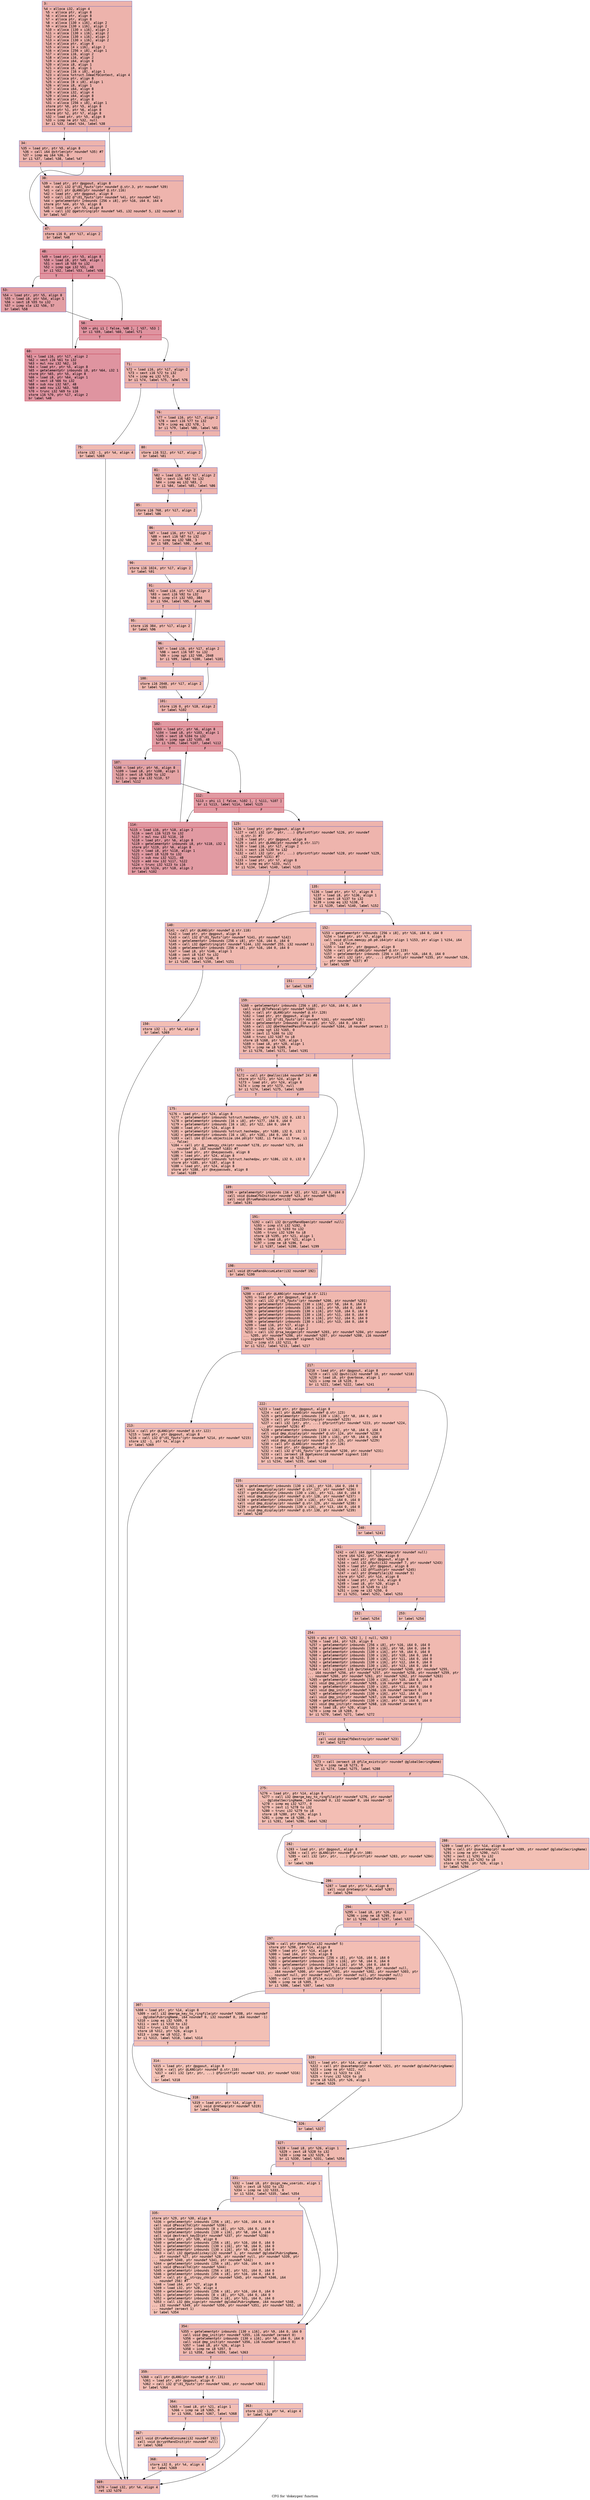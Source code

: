 digraph "CFG for 'dokeygen' function" {
	label="CFG for 'dokeygen' function";

	Node0x6000011e32a0 [shape=record,color="#3d50c3ff", style=filled, fillcolor="#d6524470" fontname="Courier",label="{3:\l|  %4 = alloca i32, align 4\l  %5 = alloca ptr, align 8\l  %6 = alloca ptr, align 8\l  %7 = alloca ptr, align 8\l  %8 = alloca [130 x i16], align 2\l  %9 = alloca [130 x i16], align 2\l  %10 = alloca [130 x i16], align 2\l  %11 = alloca [130 x i16], align 2\l  %12 = alloca [130 x i16], align 2\l  %13 = alloca [130 x i16], align 2\l  %14 = alloca ptr, align 8\l  %15 = alloca [4 x i16], align 2\l  %16 = alloca [256 x i8], align 1\l  %17 = alloca i16, align 2\l  %18 = alloca i16, align 2\l  %19 = alloca i64, align 8\l  %20 = alloca i8, align 1\l  %21 = alloca i8, align 1\l  %22 = alloca [16 x i8], align 1\l  %23 = alloca %struct.IdeaCfbContext, align 4\l  %24 = alloca ptr, align 8\l  %25 = alloca [8 x i8], align 1\l  %26 = alloca i8, align 1\l  %27 = alloca i64, align 8\l  %28 = alloca i32, align 4\l  %29 = alloca i64, align 8\l  %30 = alloca ptr, align 8\l  %31 = alloca [256 x i8], align 1\l  store ptr %0, ptr %5, align 8\l  store ptr %1, ptr %6, align 8\l  store ptr %2, ptr %7, align 8\l  %32 = load ptr, ptr %5, align 8\l  %33 = icmp ne ptr %32, null\l  br i1 %33, label %34, label %38\l|{<s0>T|<s1>F}}"];
	Node0x6000011e32a0:s0 -> Node0x6000011e32f0[tooltip="3 -> 34\nProbability 62.50%" ];
	Node0x6000011e32a0:s1 -> Node0x6000011e3340[tooltip="3 -> 38\nProbability 37.50%" ];
	Node0x6000011e32f0 [shape=record,color="#3d50c3ff", style=filled, fillcolor="#d8564670" fontname="Courier",label="{34:\l|  %35 = load ptr, ptr %5, align 8\l  %36 = call i64 @strlen(ptr noundef %35) #7\l  %37 = icmp eq i64 %36, 0\l  br i1 %37, label %38, label %47\l|{<s0>T|<s1>F}}"];
	Node0x6000011e32f0:s0 -> Node0x6000011e3340[tooltip="34 -> 38\nProbability 37.50%" ];
	Node0x6000011e32f0:s1 -> Node0x6000011e3390[tooltip="34 -> 47\nProbability 62.50%" ];
	Node0x6000011e3340 [shape=record,color="#3d50c3ff", style=filled, fillcolor="#d8564670" fontname="Courier",label="{38:\l|  %39 = load ptr, ptr @pgpout, align 8\l  %40 = call i32 @\"\\01_fputs\"(ptr noundef @.str.3, ptr noundef %39)\l  %41 = call ptr @LANG(ptr noundef @.str.116)\l  %42 = load ptr, ptr @pgpout, align 8\l  %43 = call i32 @\"\\01_fputs\"(ptr noundef %41, ptr noundef %42)\l  %44 = getelementptr inbounds [256 x i8], ptr %16, i64 0, i64 0\l  store ptr %44, ptr %5, align 8\l  %45 = load ptr, ptr %5, align 8\l  %46 = call i32 @getstring(ptr noundef %45, i32 noundef 5, i32 noundef 1)\l  br label %47\l}"];
	Node0x6000011e3340 -> Node0x6000011e3390[tooltip="38 -> 47\nProbability 100.00%" ];
	Node0x6000011e3390 [shape=record,color="#3d50c3ff", style=filled, fillcolor="#d6524470" fontname="Courier",label="{47:\l|  store i16 0, ptr %17, align 2\l  br label %48\l}"];
	Node0x6000011e3390 -> Node0x6000011e33e0[tooltip="47 -> 48\nProbability 100.00%" ];
	Node0x6000011e33e0 [shape=record,color="#b70d28ff", style=filled, fillcolor="#b70d2870" fontname="Courier",label="{48:\l|  %49 = load ptr, ptr %5, align 8\l  %50 = load i8, ptr %49, align 1\l  %51 = sext i8 %50 to i32\l  %52 = icmp sge i32 %51, 48\l  br i1 %52, label %53, label %58\l|{<s0>T|<s1>F}}"];
	Node0x6000011e33e0:s0 -> Node0x6000011e3430[tooltip="48 -> 53\nProbability 50.00%" ];
	Node0x6000011e33e0:s1 -> Node0x6000011e3480[tooltip="48 -> 58\nProbability 50.00%" ];
	Node0x6000011e3430 [shape=record,color="#3d50c3ff", style=filled, fillcolor="#be242e70" fontname="Courier",label="{53:\l|  %54 = load ptr, ptr %5, align 8\l  %55 = load i8, ptr %54, align 1\l  %56 = sext i8 %55 to i32\l  %57 = icmp sle i32 %56, 57\l  br label %58\l}"];
	Node0x6000011e3430 -> Node0x6000011e3480[tooltip="53 -> 58\nProbability 100.00%" ];
	Node0x6000011e3480 [shape=record,color="#b70d28ff", style=filled, fillcolor="#b70d2870" fontname="Courier",label="{58:\l|  %59 = phi i1 [ false, %48 ], [ %57, %53 ]\l  br i1 %59, label %60, label %71\l|{<s0>T|<s1>F}}"];
	Node0x6000011e3480:s0 -> Node0x6000011e34d0[tooltip="58 -> 60\nProbability 96.88%" ];
	Node0x6000011e3480:s1 -> Node0x6000011e3520[tooltip="58 -> 71\nProbability 3.12%" ];
	Node0x6000011e34d0 [shape=record,color="#b70d28ff", style=filled, fillcolor="#b70d2870" fontname="Courier",label="{60:\l|  %61 = load i16, ptr %17, align 2\l  %62 = sext i16 %61 to i32\l  %63 = mul nsw i32 %62, 10\l  %64 = load ptr, ptr %5, align 8\l  %65 = getelementptr inbounds i8, ptr %64, i32 1\l  store ptr %65, ptr %5, align 8\l  %66 = load i8, ptr %64, align 1\l  %67 = sext i8 %66 to i32\l  %68 = sub nsw i32 %67, 48\l  %69 = add nsw i32 %63, %68\l  %70 = trunc i32 %69 to i16\l  store i16 %70, ptr %17, align 2\l  br label %48\l}"];
	Node0x6000011e34d0 -> Node0x6000011e33e0[tooltip="60 -> 48\nProbability 100.00%" ];
	Node0x6000011e3520 [shape=record,color="#3d50c3ff", style=filled, fillcolor="#d6524470" fontname="Courier",label="{71:\l|  %72 = load i16, ptr %17, align 2\l  %73 = sext i16 %72 to i32\l  %74 = icmp eq i32 %73, 0\l  br i1 %74, label %75, label %76\l|{<s0>T|<s1>F}}"];
	Node0x6000011e3520:s0 -> Node0x6000011e3570[tooltip="71 -> 75\nProbability 37.50%" ];
	Node0x6000011e3520:s1 -> Node0x6000011e35c0[tooltip="71 -> 76\nProbability 62.50%" ];
	Node0x6000011e3570 [shape=record,color="#3d50c3ff", style=filled, fillcolor="#de614d70" fontname="Courier",label="{75:\l|  store i32 -1, ptr %4, align 4\l  br label %369\l}"];
	Node0x6000011e3570 -> Node0x6000011dc870[tooltip="75 -> 369\nProbability 100.00%" ];
	Node0x6000011e35c0 [shape=record,color="#3d50c3ff", style=filled, fillcolor="#d8564670" fontname="Courier",label="{76:\l|  %77 = load i16, ptr %17, align 2\l  %78 = sext i16 %77 to i32\l  %79 = icmp eq i32 %78, 1\l  br i1 %79, label %80, label %81\l|{<s0>T|<s1>F}}"];
	Node0x6000011e35c0:s0 -> Node0x6000011e3610[tooltip="76 -> 80\nProbability 50.00%" ];
	Node0x6000011e35c0:s1 -> Node0x6000011e3660[tooltip="76 -> 81\nProbability 50.00%" ];
	Node0x6000011e3610 [shape=record,color="#3d50c3ff", style=filled, fillcolor="#de614d70" fontname="Courier",label="{80:\l|  store i16 512, ptr %17, align 2\l  br label %81\l}"];
	Node0x6000011e3610 -> Node0x6000011e3660[tooltip="80 -> 81\nProbability 100.00%" ];
	Node0x6000011e3660 [shape=record,color="#3d50c3ff", style=filled, fillcolor="#d8564670" fontname="Courier",label="{81:\l|  %82 = load i16, ptr %17, align 2\l  %83 = sext i16 %82 to i32\l  %84 = icmp eq i32 %83, 2\l  br i1 %84, label %85, label %86\l|{<s0>T|<s1>F}}"];
	Node0x6000011e3660:s0 -> Node0x6000011e36b0[tooltip="81 -> 85\nProbability 50.00%" ];
	Node0x6000011e3660:s1 -> Node0x6000011e3700[tooltip="81 -> 86\nProbability 50.00%" ];
	Node0x6000011e36b0 [shape=record,color="#3d50c3ff", style=filled, fillcolor="#de614d70" fontname="Courier",label="{85:\l|  store i16 768, ptr %17, align 2\l  br label %86\l}"];
	Node0x6000011e36b0 -> Node0x6000011e3700[tooltip="85 -> 86\nProbability 100.00%" ];
	Node0x6000011e3700 [shape=record,color="#3d50c3ff", style=filled, fillcolor="#d8564670" fontname="Courier",label="{86:\l|  %87 = load i16, ptr %17, align 2\l  %88 = sext i16 %87 to i32\l  %89 = icmp eq i32 %88, 3\l  br i1 %89, label %90, label %91\l|{<s0>T|<s1>F}}"];
	Node0x6000011e3700:s0 -> Node0x6000011e3750[tooltip="86 -> 90\nProbability 50.00%" ];
	Node0x6000011e3700:s1 -> Node0x6000011e37a0[tooltip="86 -> 91\nProbability 50.00%" ];
	Node0x6000011e3750 [shape=record,color="#3d50c3ff", style=filled, fillcolor="#de614d70" fontname="Courier",label="{90:\l|  store i16 1024, ptr %17, align 2\l  br label %91\l}"];
	Node0x6000011e3750 -> Node0x6000011e37a0[tooltip="90 -> 91\nProbability 100.00%" ];
	Node0x6000011e37a0 [shape=record,color="#3d50c3ff", style=filled, fillcolor="#d8564670" fontname="Courier",label="{91:\l|  %92 = load i16, ptr %17, align 2\l  %93 = sext i16 %92 to i32\l  %94 = icmp slt i32 %93, 384\l  br i1 %94, label %95, label %96\l|{<s0>T|<s1>F}}"];
	Node0x6000011e37a0:s0 -> Node0x6000011e37f0[tooltip="91 -> 95\nProbability 50.00%" ];
	Node0x6000011e37a0:s1 -> Node0x6000011e3840[tooltip="91 -> 96\nProbability 50.00%" ];
	Node0x6000011e37f0 [shape=record,color="#3d50c3ff", style=filled, fillcolor="#de614d70" fontname="Courier",label="{95:\l|  store i16 384, ptr %17, align 2\l  br label %96\l}"];
	Node0x6000011e37f0 -> Node0x6000011e3840[tooltip="95 -> 96\nProbability 100.00%" ];
	Node0x6000011e3840 [shape=record,color="#3d50c3ff", style=filled, fillcolor="#d8564670" fontname="Courier",label="{96:\l|  %97 = load i16, ptr %17, align 2\l  %98 = sext i16 %97 to i32\l  %99 = icmp sgt i32 %98, 2048\l  br i1 %99, label %100, label %101\l|{<s0>T|<s1>F}}"];
	Node0x6000011e3840:s0 -> Node0x6000011e3890[tooltip="96 -> 100\nProbability 50.00%" ];
	Node0x6000011e3840:s1 -> Node0x6000011e38e0[tooltip="96 -> 101\nProbability 50.00%" ];
	Node0x6000011e3890 [shape=record,color="#3d50c3ff", style=filled, fillcolor="#de614d70" fontname="Courier",label="{100:\l|  store i16 2048, ptr %17, align 2\l  br label %101\l}"];
	Node0x6000011e3890 -> Node0x6000011e38e0[tooltip="100 -> 101\nProbability 100.00%" ];
	Node0x6000011e38e0 [shape=record,color="#3d50c3ff", style=filled, fillcolor="#d8564670" fontname="Courier",label="{101:\l|  store i16 0, ptr %18, align 2\l  br label %102\l}"];
	Node0x6000011e38e0 -> Node0x6000011e3930[tooltip="101 -> 102\nProbability 100.00%" ];
	Node0x6000011e3930 [shape=record,color="#b70d28ff", style=filled, fillcolor="#bb1b2c70" fontname="Courier",label="{102:\l|  %103 = load ptr, ptr %6, align 8\l  %104 = load i8, ptr %103, align 1\l  %105 = sext i8 %104 to i32\l  %106 = icmp sge i32 %105, 48\l  br i1 %106, label %107, label %112\l|{<s0>T|<s1>F}}"];
	Node0x6000011e3930:s0 -> Node0x6000011e3980[tooltip="102 -> 107\nProbability 50.00%" ];
	Node0x6000011e3930:s1 -> Node0x6000011e39d0[tooltip="102 -> 112\nProbability 50.00%" ];
	Node0x6000011e3980 [shape=record,color="#3d50c3ff", style=filled, fillcolor="#c32e3170" fontname="Courier",label="{107:\l|  %108 = load ptr, ptr %6, align 8\l  %109 = load i8, ptr %108, align 1\l  %110 = sext i8 %109 to i32\l  %111 = icmp sle i32 %110, 57\l  br label %112\l}"];
	Node0x6000011e3980 -> Node0x6000011e39d0[tooltip="107 -> 112\nProbability 100.00%" ];
	Node0x6000011e39d0 [shape=record,color="#b70d28ff", style=filled, fillcolor="#bb1b2c70" fontname="Courier",label="{112:\l|  %113 = phi i1 [ false, %102 ], [ %111, %107 ]\l  br i1 %113, label %114, label %125\l|{<s0>T|<s1>F}}"];
	Node0x6000011e39d0:s0 -> Node0x6000011e3a20[tooltip="112 -> 114\nProbability 96.88%" ];
	Node0x6000011e39d0:s1 -> Node0x6000011e3a70[tooltip="112 -> 125\nProbability 3.12%" ];
	Node0x6000011e3a20 [shape=record,color="#b70d28ff", style=filled, fillcolor="#bb1b2c70" fontname="Courier",label="{114:\l|  %115 = load i16, ptr %18, align 2\l  %116 = sext i16 %115 to i32\l  %117 = mul nsw i32 %116, 10\l  %118 = load ptr, ptr %6, align 8\l  %119 = getelementptr inbounds i8, ptr %118, i32 1\l  store ptr %119, ptr %6, align 8\l  %120 = load i8, ptr %118, align 1\l  %121 = sext i8 %120 to i32\l  %122 = sub nsw i32 %121, 48\l  %123 = add nsw i32 %117, %122\l  %124 = trunc i32 %123 to i16\l  store i16 %124, ptr %18, align 2\l  br label %102\l}"];
	Node0x6000011e3a20 -> Node0x6000011e3930[tooltip="114 -> 102\nProbability 100.00%" ];
	Node0x6000011e3a70 [shape=record,color="#3d50c3ff", style=filled, fillcolor="#d8564670" fontname="Courier",label="{125:\l|  %126 = load ptr, ptr @pgpout, align 8\l  %127 = call i32 (ptr, ptr, ...) @fprintf(ptr noundef %126, ptr noundef\l... @.str.3) #7\l  %128 = load ptr, ptr @pgpout, align 8\l  %129 = call ptr @LANG(ptr noundef @.str.117)\l  %130 = load i16, ptr %17, align 2\l  %131 = sext i16 %130 to i32\l  %132 = call i32 (ptr, ptr, ...) @fprintf(ptr noundef %128, ptr noundef %129,\l... i32 noundef %131) #7\l  %133 = load ptr, ptr %7, align 8\l  %134 = icmp eq ptr %133, null\l  br i1 %134, label %140, label %135\l|{<s0>T|<s1>F}}"];
	Node0x6000011e3a70:s0 -> Node0x6000011e3b10[tooltip="125 -> 140\nProbability 37.50%" ];
	Node0x6000011e3a70:s1 -> Node0x6000011e3ac0[tooltip="125 -> 135\nProbability 62.50%" ];
	Node0x6000011e3ac0 [shape=record,color="#3d50c3ff", style=filled, fillcolor="#de614d70" fontname="Courier",label="{135:\l|  %136 = load ptr, ptr %7, align 8\l  %137 = load i8, ptr %136, align 1\l  %138 = sext i8 %137 to i32\l  %139 = icmp eq i32 %138, 0\l  br i1 %139, label %140, label %152\l|{<s0>T|<s1>F}}"];
	Node0x6000011e3ac0:s0 -> Node0x6000011e3b10[tooltip="135 -> 140\nProbability 37.50%" ];
	Node0x6000011e3ac0:s1 -> Node0x6000011e3c00[tooltip="135 -> 152\nProbability 62.50%" ];
	Node0x6000011e3b10 [shape=record,color="#3d50c3ff", style=filled, fillcolor="#de614d70" fontname="Courier",label="{140:\l|  %141 = call ptr @LANG(ptr noundef @.str.118)\l  %142 = load ptr, ptr @pgpout, align 8\l  %143 = call i32 @\"\\01_fputs\"(ptr noundef %141, ptr noundef %142)\l  %144 = getelementptr inbounds [256 x i8], ptr %16, i64 0, i64 0\l  %145 = call i32 @getstring(ptr noundef %144, i32 noundef 255, i32 noundef 1)\l  %146 = getelementptr inbounds [256 x i8], ptr %16, i64 0, i64 0\l  %147 = load i8, ptr %146, align 1\l  %148 = zext i8 %147 to i32\l  %149 = icmp eq i32 %148, 0\l  br i1 %149, label %150, label %151\l|{<s0>T|<s1>F}}"];
	Node0x6000011e3b10:s0 -> Node0x6000011e3b60[tooltip="140 -> 150\nProbability 37.50%" ];
	Node0x6000011e3b10:s1 -> Node0x6000011e3bb0[tooltip="140 -> 151\nProbability 62.50%" ];
	Node0x6000011e3b60 [shape=record,color="#3d50c3ff", style=filled, fillcolor="#e36c5570" fontname="Courier",label="{150:\l|  store i32 -1, ptr %4, align 4\l  br label %369\l}"];
	Node0x6000011e3b60 -> Node0x6000011dc870[tooltip="150 -> 369\nProbability 100.00%" ];
	Node0x6000011e3bb0 [shape=record,color="#3d50c3ff", style=filled, fillcolor="#e1675170" fontname="Courier",label="{151:\l|  br label %159\l}"];
	Node0x6000011e3bb0 -> Node0x6000011e3c50[tooltip="151 -> 159\nProbability 100.00%" ];
	Node0x6000011e3c00 [shape=record,color="#3d50c3ff", style=filled, fillcolor="#e1675170" fontname="Courier",label="{152:\l|  %153 = getelementptr inbounds [256 x i8], ptr %16, i64 0, i64 0\l  %154 = load ptr, ptr %7, align 8\l  call void @llvm.memcpy.p0.p0.i64(ptr align 1 %153, ptr align 1 %154, i64\l... 255, i1 false)\l  %155 = load ptr, ptr @pgpout, align 8\l  %156 = call ptr @LANG(ptr noundef @.str.119)\l  %157 = getelementptr inbounds [256 x i8], ptr %16, i64 0, i64 0\l  %158 = call i32 (ptr, ptr, ...) @fprintf(ptr noundef %155, ptr noundef %156,\l... ptr noundef %157) #7\l  br label %159\l}"];
	Node0x6000011e3c00 -> Node0x6000011e3c50[tooltip="152 -> 159\nProbability 100.00%" ];
	Node0x6000011e3c50 [shape=record,color="#3d50c3ff", style=filled, fillcolor="#dc5d4a70" fontname="Courier",label="{159:\l|  %160 = getelementptr inbounds [256 x i8], ptr %16, i64 0, i64 0\l  call void @CToPascal(ptr noundef %160)\l  %161 = call ptr @LANG(ptr noundef @.str.120)\l  %162 = load ptr, ptr @pgpout, align 8\l  %163 = call i32 @\"\\01_fputs\"(ptr noundef %161, ptr noundef %162)\l  %164 = getelementptr inbounds [16 x i8], ptr %22, i64 0, i64 0\l  %165 = call i32 @GetHashedPassPhrase(ptr noundef %164, i8 noundef zeroext 2)\l  %166 = icmp sgt i32 %165, 0\l  %167 = zext i1 %166 to i32\l  %168 = trunc i32 %167 to i8\l  store i8 %168, ptr %20, align 1\l  %169 = load i8, ptr %20, align 1\l  %170 = icmp ne i8 %169, 0\l  br i1 %170, label %171, label %191\l|{<s0>T|<s1>F}}"];
	Node0x6000011e3c50:s0 -> Node0x6000011e3ca0[tooltip="159 -> 171\nProbability 62.50%" ];
	Node0x6000011e3c50:s1 -> Node0x6000011e3d90[tooltip="159 -> 191\nProbability 37.50%" ];
	Node0x6000011e3ca0 [shape=record,color="#3d50c3ff", style=filled, fillcolor="#de614d70" fontname="Courier",label="{171:\l|  %172 = call ptr @malloc(i64 noundef 24) #8\l  store ptr %172, ptr %24, align 8\l  %173 = load ptr, ptr %24, align 8\l  %174 = icmp ne ptr %173, null\l  br i1 %174, label %175, label %189\l|{<s0>T|<s1>F}}"];
	Node0x6000011e3ca0:s0 -> Node0x6000011e3cf0[tooltip="171 -> 175\nProbability 62.50%" ];
	Node0x6000011e3ca0:s1 -> Node0x6000011e3d40[tooltip="171 -> 189\nProbability 37.50%" ];
	Node0x6000011e3cf0 [shape=record,color="#3d50c3ff", style=filled, fillcolor="#e36c5570" fontname="Courier",label="{175:\l|  %176 = load ptr, ptr %24, align 8\l  %177 = getelementptr inbounds %struct.hashedpw, ptr %176, i32 0, i32 1\l  %178 = getelementptr inbounds [16 x i8], ptr %177, i64 0, i64 0\l  %179 = getelementptr inbounds [16 x i8], ptr %22, i64 0, i64 0\l  %180 = load ptr, ptr %24, align 8\l  %181 = getelementptr inbounds %struct.hashedpw, ptr %180, i32 0, i32 1\l  %182 = getelementptr inbounds [16 x i8], ptr %181, i64 0, i64 0\l  %183 = call i64 @llvm.objectsize.i64.p0(ptr %182, i1 false, i1 true, i1\l... false)\l  %184 = call ptr @__memcpy_chk(ptr noundef %178, ptr noundef %179, i64\l... noundef 16, i64 noundef %183) #7\l  %185 = load ptr, ptr @keypasswds, align 8\l  %186 = load ptr, ptr %24, align 8\l  %187 = getelementptr inbounds %struct.hashedpw, ptr %186, i32 0, i32 0\l  store ptr %185, ptr %187, align 8\l  %188 = load ptr, ptr %24, align 8\l  store ptr %188, ptr @keypasswds, align 8\l  br label %189\l}"];
	Node0x6000011e3cf0 -> Node0x6000011e3d40[tooltip="175 -> 189\nProbability 100.00%" ];
	Node0x6000011e3d40 [shape=record,color="#3d50c3ff", style=filled, fillcolor="#de614d70" fontname="Courier",label="{189:\l|  %190 = getelementptr inbounds [16 x i8], ptr %22, i64 0, i64 0\l  call void @ideaCfbInit(ptr noundef %23, ptr noundef %190)\l  call void @trueRandAccumLater(i32 noundef 64)\l  br label %191\l}"];
	Node0x6000011e3d40 -> Node0x6000011e3d90[tooltip="189 -> 191\nProbability 100.00%" ];
	Node0x6000011e3d90 [shape=record,color="#3d50c3ff", style=filled, fillcolor="#dc5d4a70" fontname="Courier",label="{191:\l|  %192 = call i32 @cryptRandOpen(ptr noundef null)\l  %193 = icmp slt i32 %192, 0\l  %194 = zext i1 %193 to i32\l  %195 = trunc i32 %194 to i8\l  store i8 %195, ptr %21, align 1\l  %196 = load i8, ptr %21, align 1\l  %197 = icmp ne i8 %196, 0\l  br i1 %197, label %198, label %199\l|{<s0>T|<s1>F}}"];
	Node0x6000011e3d90:s0 -> Node0x6000011e3de0[tooltip="191 -> 198\nProbability 62.50%" ];
	Node0x6000011e3d90:s1 -> Node0x6000011e3e30[tooltip="191 -> 199\nProbability 37.50%" ];
	Node0x6000011e3de0 [shape=record,color="#3d50c3ff", style=filled, fillcolor="#de614d70" fontname="Courier",label="{198:\l|  call void @trueRandAccumLater(i32 noundef 192)\l  br label %199\l}"];
	Node0x6000011e3de0 -> Node0x6000011e3e30[tooltip="198 -> 199\nProbability 100.00%" ];
	Node0x6000011e3e30 [shape=record,color="#3d50c3ff", style=filled, fillcolor="#dc5d4a70" fontname="Courier",label="{199:\l|  %200 = call ptr @LANG(ptr noundef @.str.121)\l  %201 = load ptr, ptr @pgpout, align 8\l  %202 = call i32 @\"\\01_fputs\"(ptr noundef %200, ptr noundef %201)\l  %203 = getelementptr inbounds [130 x i16], ptr %8, i64 0, i64 0\l  %204 = getelementptr inbounds [130 x i16], ptr %9, i64 0, i64 0\l  %205 = getelementptr inbounds [130 x i16], ptr %10, i64 0, i64 0\l  %206 = getelementptr inbounds [130 x i16], ptr %11, i64 0, i64 0\l  %207 = getelementptr inbounds [130 x i16], ptr %12, i64 0, i64 0\l  %208 = getelementptr inbounds [130 x i16], ptr %13, i64 0, i64 0\l  %209 = load i16, ptr %17, align 2\l  %210 = load i16, ptr %18, align 2\l  %211 = call i32 @rsa_keygen(ptr noundef %203, ptr noundef %204, ptr noundef\l... %205, ptr noundef %206, ptr noundef %207, ptr noundef %208, i16 noundef\l... signext %209, i16 noundef signext %210)\l  %212 = icmp slt i32 %211, 0\l  br i1 %212, label %213, label %217\l|{<s0>T|<s1>F}}"];
	Node0x6000011e3e30:s0 -> Node0x6000011e3e80[tooltip="199 -> 213\nProbability 37.50%" ];
	Node0x6000011e3e30:s1 -> Node0x6000011e3ed0[tooltip="199 -> 217\nProbability 62.50%" ];
	Node0x6000011e3e80 [shape=record,color="#3d50c3ff", style=filled, fillcolor="#e36c5570" fontname="Courier",label="{213:\l|  %214 = call ptr @LANG(ptr noundef @.str.122)\l  %215 = load ptr, ptr @pgpout, align 8\l  %216 = call i32 @\"\\01_fputs\"(ptr noundef %214, ptr noundef %215)\l  store i32 -1, ptr %4, align 4\l  br label %369\l}"];
	Node0x6000011e3e80 -> Node0x6000011dc870[tooltip="213 -> 369\nProbability 100.00%" ];
	Node0x6000011e3ed0 [shape=record,color="#3d50c3ff", style=filled, fillcolor="#de614d70" fontname="Courier",label="{217:\l|  %218 = load ptr, ptr @pgpout, align 8\l  %219 = call i32 @putc(i32 noundef 10, ptr noundef %218)\l  %220 = load i8, ptr @verbose, align 1\l  %221 = icmp ne i8 %220, 0\l  br i1 %221, label %222, label %241\l|{<s0>T|<s1>F}}"];
	Node0x6000011e3ed0:s0 -> Node0x6000011e3f20[tooltip="217 -> 222\nProbability 62.50%" ];
	Node0x6000011e3ed0:s1 -> Node0x6000011dc050[tooltip="217 -> 241\nProbability 37.50%" ];
	Node0x6000011e3f20 [shape=record,color="#3d50c3ff", style=filled, fillcolor="#e36c5570" fontname="Courier",label="{222:\l|  %223 = load ptr, ptr @pgpout, align 8\l  %224 = call ptr @LANG(ptr noundef @.str.123)\l  %225 = getelementptr inbounds [130 x i16], ptr %8, i64 0, i64 0\l  %226 = call ptr @key2IDstring(ptr noundef %225)\l  %227 = call i32 (ptr, ptr, ...) @fprintf(ptr noundef %223, ptr noundef %224,\l... ptr noundef %226) #7\l  %228 = getelementptr inbounds [130 x i16], ptr %8, i64 0, i64 0\l  call void @mp_display(ptr noundef @.str.124, ptr noundef %228)\l  %229 = getelementptr inbounds [130 x i16], ptr %9, i64 0, i64 0\l  call void @mp_display(ptr noundef @.str.125, ptr noundef %229)\l  %230 = call ptr @LANG(ptr noundef @.str.126)\l  %231 = load ptr, ptr @pgpout, align 8\l  %232 = call i32 @\"\\01_fputs\"(ptr noundef %230, ptr noundef %231)\l  %233 = call zeroext i8 @getyesno(i8 noundef signext 110)\l  %234 = icmp ne i8 %233, 0\l  br i1 %234, label %235, label %240\l|{<s0>T|<s1>F}}"];
	Node0x6000011e3f20:s0 -> Node0x6000011e3f70[tooltip="222 -> 235\nProbability 62.50%" ];
	Node0x6000011e3f20:s1 -> Node0x6000011dc000[tooltip="222 -> 240\nProbability 37.50%" ];
	Node0x6000011e3f70 [shape=record,color="#3d50c3ff", style=filled, fillcolor="#e5705870" fontname="Courier",label="{235:\l|  %236 = getelementptr inbounds [130 x i16], ptr %10, i64 0, i64 0\l  call void @mp_display(ptr noundef @.str.127, ptr noundef %236)\l  %237 = getelementptr inbounds [130 x i16], ptr %11, i64 0, i64 0\l  call void @mp_display(ptr noundef @.str.128, ptr noundef %237)\l  %238 = getelementptr inbounds [130 x i16], ptr %12, i64 0, i64 0\l  call void @mp_display(ptr noundef @.str.129, ptr noundef %238)\l  %239 = getelementptr inbounds [130 x i16], ptr %13, i64 0, i64 0\l  call void @mp_display(ptr noundef @.str.130, ptr noundef %239)\l  br label %240\l}"];
	Node0x6000011e3f70 -> Node0x6000011dc000[tooltip="235 -> 240\nProbability 100.00%" ];
	Node0x6000011dc000 [shape=record,color="#3d50c3ff", style=filled, fillcolor="#e36c5570" fontname="Courier",label="{240:\l|  br label %241\l}"];
	Node0x6000011dc000 -> Node0x6000011dc050[tooltip="240 -> 241\nProbability 100.00%" ];
	Node0x6000011dc050 [shape=record,color="#3d50c3ff", style=filled, fillcolor="#de614d70" fontname="Courier",label="{241:\l|  %242 = call i64 @get_timestamp(ptr noundef null)\l  store i64 %242, ptr %19, align 8\l  %243 = load ptr, ptr @pgpout, align 8\l  %244 = call i32 @fputc(i32 noundef 7, ptr noundef %243)\l  %245 = load ptr, ptr @pgpout, align 8\l  %246 = call i32 @fflush(ptr noundef %245)\l  %247 = call ptr @tempfile(i32 noundef 5)\l  store ptr %247, ptr %14, align 8\l  %248 = load ptr, ptr %14, align 8\l  %249 = load i8, ptr %20, align 1\l  %250 = zext i8 %249 to i32\l  %251 = icmp ne i32 %250, 0\l  br i1 %251, label %252, label %253\l|{<s0>T|<s1>F}}"];
	Node0x6000011dc050:s0 -> Node0x6000011dc0a0[tooltip="241 -> 252\nProbability 62.50%" ];
	Node0x6000011dc050:s1 -> Node0x6000011dc0f0[tooltip="241 -> 253\nProbability 37.50%" ];
	Node0x6000011dc0a0 [shape=record,color="#3d50c3ff", style=filled, fillcolor="#e36c5570" fontname="Courier",label="{252:\l|  br label %254\l}"];
	Node0x6000011dc0a0 -> Node0x6000011dc140[tooltip="252 -> 254\nProbability 100.00%" ];
	Node0x6000011dc0f0 [shape=record,color="#3d50c3ff", style=filled, fillcolor="#e5705870" fontname="Courier",label="{253:\l|  br label %254\l}"];
	Node0x6000011dc0f0 -> Node0x6000011dc140[tooltip="253 -> 254\nProbability 100.00%" ];
	Node0x6000011dc140 [shape=record,color="#3d50c3ff", style=filled, fillcolor="#de614d70" fontname="Courier",label="{254:\l|  %255 = phi ptr [ %23, %252 ], [ null, %253 ]\l  %256 = load i64, ptr %19, align 8\l  %257 = getelementptr inbounds [256 x i8], ptr %16, i64 0, i64 0\l  %258 = getelementptr inbounds [130 x i16], ptr %8, i64 0, i64 0\l  %259 = getelementptr inbounds [130 x i16], ptr %9, i64 0, i64 0\l  %260 = getelementptr inbounds [130 x i16], ptr %10, i64 0, i64 0\l  %261 = getelementptr inbounds [130 x i16], ptr %11, i64 0, i64 0\l  %262 = getelementptr inbounds [130 x i16], ptr %12, i64 0, i64 0\l  %263 = getelementptr inbounds [130 x i16], ptr %13, i64 0, i64 0\l  %264 = call signext i16 @writekeyfile(ptr noundef %248, ptr noundef %255,\l... i64 noundef %256, ptr noundef %257, ptr noundef %258, ptr noundef %259, ptr\l... noundef %260, ptr noundef %261, ptr noundef %262, ptr noundef %263)\l  %265 = getelementptr inbounds [130 x i16], ptr %10, i64 0, i64 0\l  call void @mp_init(ptr noundef %265, i16 noundef zeroext 0)\l  %266 = getelementptr inbounds [130 x i16], ptr %11, i64 0, i64 0\l  call void @mp_init(ptr noundef %266, i16 noundef zeroext 0)\l  %267 = getelementptr inbounds [130 x i16], ptr %12, i64 0, i64 0\l  call void @mp_init(ptr noundef %267, i16 noundef zeroext 0)\l  %268 = getelementptr inbounds [130 x i16], ptr %13, i64 0, i64 0\l  call void @mp_init(ptr noundef %268, i16 noundef zeroext 0)\l  %269 = load i8, ptr %20, align 1\l  %270 = icmp ne i8 %269, 0\l  br i1 %270, label %271, label %272\l|{<s0>T|<s1>F}}"];
	Node0x6000011dc140:s0 -> Node0x6000011dc190[tooltip="254 -> 271\nProbability 62.50%" ];
	Node0x6000011dc140:s1 -> Node0x6000011dc1e0[tooltip="254 -> 272\nProbability 37.50%" ];
	Node0x6000011dc190 [shape=record,color="#3d50c3ff", style=filled, fillcolor="#e36c5570" fontname="Courier",label="{271:\l|  call void @ideaCfbDestroy(ptr noundef %23)\l  br label %272\l}"];
	Node0x6000011dc190 -> Node0x6000011dc1e0[tooltip="271 -> 272\nProbability 100.00%" ];
	Node0x6000011dc1e0 [shape=record,color="#3d50c3ff", style=filled, fillcolor="#de614d70" fontname="Courier",label="{272:\l|  %273 = call zeroext i8 @file_exists(ptr noundef @globalSecringName)\l  %274 = icmp ne i8 %273, 0\l  br i1 %274, label %275, label %288\l|{<s0>T|<s1>F}}"];
	Node0x6000011dc1e0:s0 -> Node0x6000011dc230[tooltip="272 -> 275\nProbability 62.50%" ];
	Node0x6000011dc1e0:s1 -> Node0x6000011dc320[tooltip="272 -> 288\nProbability 37.50%" ];
	Node0x6000011dc230 [shape=record,color="#3d50c3ff", style=filled, fillcolor="#e36c5570" fontname="Courier",label="{275:\l|  %276 = load ptr, ptr %14, align 8\l  %277 = call i32 @merge_key_to_ringfile(ptr noundef %276, ptr noundef\l... @globalSecringName, i64 noundef 0, i32 noundef 0, i64 noundef -1)\l  %278 = icmp eq i32 %277, 0\l  %279 = zext i1 %278 to i32\l  %280 = trunc i32 %279 to i8\l  store i8 %280, ptr %26, align 1\l  %281 = icmp ne i8 %280, 0\l  br i1 %281, label %286, label %282\l|{<s0>T|<s1>F}}"];
	Node0x6000011dc230:s0 -> Node0x6000011dc2d0[tooltip="275 -> 286\nProbability 62.50%" ];
	Node0x6000011dc230:s1 -> Node0x6000011dc280[tooltip="275 -> 282\nProbability 37.50%" ];
	Node0x6000011dc280 [shape=record,color="#3d50c3ff", style=filled, fillcolor="#e8765c70" fontname="Courier",label="{282:\l|  %283 = load ptr, ptr @pgpout, align 8\l  %284 = call ptr @LANG(ptr noundef @.str.108)\l  %285 = call i32 (ptr, ptr, ...) @fprintf(ptr noundef %283, ptr noundef %284)\l... #7\l  br label %286\l}"];
	Node0x6000011dc280 -> Node0x6000011dc2d0[tooltip="282 -> 286\nProbability 100.00%" ];
	Node0x6000011dc2d0 [shape=record,color="#3d50c3ff", style=filled, fillcolor="#e36c5570" fontname="Courier",label="{286:\l|  %287 = load ptr, ptr %14, align 8\l  call void @rmtemp(ptr noundef %287)\l  br label %294\l}"];
	Node0x6000011dc2d0 -> Node0x6000011dc370[tooltip="286 -> 294\nProbability 100.00%" ];
	Node0x6000011dc320 [shape=record,color="#3d50c3ff", style=filled, fillcolor="#e5705870" fontname="Courier",label="{288:\l|  %289 = load ptr, ptr %14, align 8\l  %290 = call ptr @savetemp(ptr noundef %289, ptr noundef @globalSecringName)\l  %291 = icmp ne ptr %290, null\l  %292 = zext i1 %291 to i32\l  %293 = trunc i32 %292 to i8\l  store i8 %293, ptr %26, align 1\l  br label %294\l}"];
	Node0x6000011dc320 -> Node0x6000011dc370[tooltip="288 -> 294\nProbability 100.00%" ];
	Node0x6000011dc370 [shape=record,color="#3d50c3ff", style=filled, fillcolor="#de614d70" fontname="Courier",label="{294:\l|  %295 = load i8, ptr %26, align 1\l  %296 = icmp ne i8 %295, 0\l  br i1 %296, label %297, label %327\l|{<s0>T|<s1>F}}"];
	Node0x6000011dc370:s0 -> Node0x6000011dc3c0[tooltip="294 -> 297\nProbability 62.50%" ];
	Node0x6000011dc370:s1 -> Node0x6000011dc5a0[tooltip="294 -> 327\nProbability 37.50%" ];
	Node0x6000011dc3c0 [shape=record,color="#3d50c3ff", style=filled, fillcolor="#e36c5570" fontname="Courier",label="{297:\l|  %298 = call ptr @tempfile(i32 noundef 5)\l  store ptr %298, ptr %14, align 8\l  %299 = load ptr, ptr %14, align 8\l  %300 = load i64, ptr %19, align 8\l  %301 = getelementptr inbounds [256 x i8], ptr %16, i64 0, i64 0\l  %302 = getelementptr inbounds [130 x i16], ptr %8, i64 0, i64 0\l  %303 = getelementptr inbounds [130 x i16], ptr %9, i64 0, i64 0\l  %304 = call signext i16 @writekeyfile(ptr noundef %299, ptr noundef null,\l... i64 noundef %300, ptr noundef %301, ptr noundef %302, ptr noundef %303, ptr\l... noundef null, ptr noundef null, ptr noundef null, ptr noundef null)\l  %305 = call zeroext i8 @file_exists(ptr noundef @globalPubringName)\l  %306 = icmp ne i8 %305, 0\l  br i1 %306, label %307, label %320\l|{<s0>T|<s1>F}}"];
	Node0x6000011dc3c0:s0 -> Node0x6000011dc410[tooltip="297 -> 307\nProbability 62.50%" ];
	Node0x6000011dc3c0:s1 -> Node0x6000011dc500[tooltip="297 -> 320\nProbability 37.50%" ];
	Node0x6000011dc410 [shape=record,color="#3d50c3ff", style=filled, fillcolor="#e5705870" fontname="Courier",label="{307:\l|  %308 = load ptr, ptr %14, align 8\l  %309 = call i32 @merge_key_to_ringfile(ptr noundef %308, ptr noundef\l... @globalPubringName, i64 noundef 0, i32 noundef 0, i64 noundef -1)\l  %310 = icmp eq i32 %309, 0\l  %311 = zext i1 %310 to i32\l  %312 = trunc i32 %311 to i8\l  store i8 %312, ptr %26, align 1\l  %313 = icmp ne i8 %312, 0\l  br i1 %313, label %318, label %314\l|{<s0>T|<s1>F}}"];
	Node0x6000011dc410:s0 -> Node0x6000011dc4b0[tooltip="307 -> 318\nProbability 62.50%" ];
	Node0x6000011dc410:s1 -> Node0x6000011dc460[tooltip="307 -> 314\nProbability 37.50%" ];
	Node0x6000011dc460 [shape=record,color="#3d50c3ff", style=filled, fillcolor="#e97a5f70" fontname="Courier",label="{314:\l|  %315 = load ptr, ptr @pgpout, align 8\l  %316 = call ptr @LANG(ptr noundef @.str.110)\l  %317 = call i32 (ptr, ptr, ...) @fprintf(ptr noundef %315, ptr noundef %316)\l... #7\l  br label %318\l}"];
	Node0x6000011dc460 -> Node0x6000011dc4b0[tooltip="314 -> 318\nProbability 100.00%" ];
	Node0x6000011dc4b0 [shape=record,color="#3d50c3ff", style=filled, fillcolor="#e5705870" fontname="Courier",label="{318:\l|  %319 = load ptr, ptr %14, align 8\l  call void @rmtemp(ptr noundef %319)\l  br label %326\l}"];
	Node0x6000011dc4b0 -> Node0x6000011dc550[tooltip="318 -> 326\nProbability 100.00%" ];
	Node0x6000011dc500 [shape=record,color="#3d50c3ff", style=filled, fillcolor="#e8765c70" fontname="Courier",label="{320:\l|  %321 = load ptr, ptr %14, align 8\l  %322 = call ptr @savetemp(ptr noundef %321, ptr noundef @globalPubringName)\l  %323 = icmp ne ptr %322, null\l  %324 = zext i1 %323 to i32\l  %325 = trunc i32 %324 to i8\l  store i8 %325, ptr %26, align 1\l  br label %326\l}"];
	Node0x6000011dc500 -> Node0x6000011dc550[tooltip="320 -> 326\nProbability 100.00%" ];
	Node0x6000011dc550 [shape=record,color="#3d50c3ff", style=filled, fillcolor="#e36c5570" fontname="Courier",label="{326:\l|  br label %327\l}"];
	Node0x6000011dc550 -> Node0x6000011dc5a0[tooltip="326 -> 327\nProbability 100.00%" ];
	Node0x6000011dc5a0 [shape=record,color="#3d50c3ff", style=filled, fillcolor="#de614d70" fontname="Courier",label="{327:\l|  %328 = load i8, ptr %26, align 1\l  %329 = zext i8 %328 to i32\l  %330 = icmp ne i32 %329, 0\l  br i1 %330, label %331, label %354\l|{<s0>T|<s1>F}}"];
	Node0x6000011dc5a0:s0 -> Node0x6000011dc5f0[tooltip="327 -> 331\nProbability 62.50%" ];
	Node0x6000011dc5a0:s1 -> Node0x6000011dc690[tooltip="327 -> 354\nProbability 37.50%" ];
	Node0x6000011dc5f0 [shape=record,color="#3d50c3ff", style=filled, fillcolor="#e36c5570" fontname="Courier",label="{331:\l|  %332 = load i8, ptr @sign_new_userids, align 1\l  %333 = zext i8 %332 to i32\l  %334 = icmp ne i32 %333, 0\l  br i1 %334, label %335, label %354\l|{<s0>T|<s1>F}}"];
	Node0x6000011dc5f0:s0 -> Node0x6000011dc640[tooltip="331 -> 335\nProbability 62.50%" ];
	Node0x6000011dc5f0:s1 -> Node0x6000011dc690[tooltip="331 -> 354\nProbability 37.50%" ];
	Node0x6000011dc640 [shape=record,color="#3d50c3ff", style=filled, fillcolor="#e5705870" fontname="Courier",label="{335:\l|  store ptr %29, ptr %30, align 8\l  %336 = getelementptr inbounds [256 x i8], ptr %16, i64 0, i64 0\l  call void @PascalToC(ptr noundef %336)\l  %337 = getelementptr inbounds [8 x i8], ptr %25, i64 0, i64 0\l  %338 = getelementptr inbounds [130 x i16], ptr %8, i64 0, i64 0\l  call void @extract_keyID(ptr noundef %337, ptr noundef %338)\l  %339 = load ptr, ptr %30, align 8\l  %340 = getelementptr inbounds [256 x i8], ptr %16, i64 0, i64 0\l  %341 = getelementptr inbounds [130 x i16], ptr %8, i64 0, i64 0\l  %342 = getelementptr inbounds [130 x i16], ptr %9, i64 0, i64 0\l  %343 = call i32 @getpublickey(i32 noundef 1, ptr noundef @globalPubringName,\l... ptr noundef %27, ptr noundef %28, ptr noundef null, ptr noundef %339, ptr\l... noundef %340, ptr noundef %341, ptr noundef %342)\l  %344 = getelementptr inbounds [256 x i8], ptr %16, i64 0, i64 0\l  call void @PascalToC(ptr noundef %344)\l  %345 = getelementptr inbounds [256 x i8], ptr %31, i64 0, i64 0\l  %346 = getelementptr inbounds [256 x i8], ptr %16, i64 0, i64 0\l  %347 = call ptr @__strcpy_chk(ptr noundef %345, ptr noundef %346, i64\l... noundef 256) #7\l  %348 = load i64, ptr %27, align 8\l  %349 = load i32, ptr %28, align 4\l  %350 = getelementptr inbounds [256 x i8], ptr %16, i64 0, i64 0\l  %351 = getelementptr inbounds [8 x i8], ptr %25, i64 0, i64 0\l  %352 = getelementptr inbounds [256 x i8], ptr %31, i64 0, i64 0\l  %353 = call i32 @do_sign(ptr noundef @globalPubringName, i64 noundef %348,\l... i32 noundef %349, ptr noundef %350, ptr noundef %351, ptr noundef %352, i8\l... noundef zeroext 1)\l  br label %354\l}"];
	Node0x6000011dc640 -> Node0x6000011dc690[tooltip="335 -> 354\nProbability 100.00%" ];
	Node0x6000011dc690 [shape=record,color="#3d50c3ff", style=filled, fillcolor="#de614d70" fontname="Courier",label="{354:\l|  %355 = getelementptr inbounds [130 x i16], ptr %9, i64 0, i64 0\l  call void @mp_init(ptr noundef %355, i16 noundef zeroext 0)\l  %356 = getelementptr inbounds [130 x i16], ptr %8, i64 0, i64 0\l  call void @mp_init(ptr noundef %356, i16 noundef zeroext 0)\l  %357 = load i8, ptr %26, align 1\l  %358 = icmp ne i8 %357, 0\l  br i1 %358, label %359, label %363\l|{<s0>T|<s1>F}}"];
	Node0x6000011dc690:s0 -> Node0x6000011dc6e0[tooltip="354 -> 359\nProbability 62.50%" ];
	Node0x6000011dc690:s1 -> Node0x6000011dc730[tooltip="354 -> 363\nProbability 37.50%" ];
	Node0x6000011dc6e0 [shape=record,color="#3d50c3ff", style=filled, fillcolor="#e36c5570" fontname="Courier",label="{359:\l|  %360 = call ptr @LANG(ptr noundef @.str.131)\l  %361 = load ptr, ptr @pgpout, align 8\l  %362 = call i32 @\"\\01_fputs\"(ptr noundef %360, ptr noundef %361)\l  br label %364\l}"];
	Node0x6000011dc6e0 -> Node0x6000011dc780[tooltip="359 -> 364\nProbability 100.00%" ];
	Node0x6000011dc730 [shape=record,color="#3d50c3ff", style=filled, fillcolor="#e5705870" fontname="Courier",label="{363:\l|  store i32 -1, ptr %4, align 4\l  br label %369\l}"];
	Node0x6000011dc730 -> Node0x6000011dc870[tooltip="363 -> 369\nProbability 100.00%" ];
	Node0x6000011dc780 [shape=record,color="#3d50c3ff", style=filled, fillcolor="#e36c5570" fontname="Courier",label="{364:\l|  %365 = load i8, ptr %21, align 1\l  %366 = icmp ne i8 %365, 0\l  br i1 %366, label %367, label %368\l|{<s0>T|<s1>F}}"];
	Node0x6000011dc780:s0 -> Node0x6000011dc7d0[tooltip="364 -> 367\nProbability 62.50%" ];
	Node0x6000011dc780:s1 -> Node0x6000011dc820[tooltip="364 -> 368\nProbability 37.50%" ];
	Node0x6000011dc7d0 [shape=record,color="#3d50c3ff", style=filled, fillcolor="#e5705870" fontname="Courier",label="{367:\l|  call void @trueRandConsume(i32 noundef 192)\l  call void @cryptRandInit(ptr noundef null)\l  br label %368\l}"];
	Node0x6000011dc7d0 -> Node0x6000011dc820[tooltip="367 -> 368\nProbability 100.00%" ];
	Node0x6000011dc820 [shape=record,color="#3d50c3ff", style=filled, fillcolor="#e36c5570" fontname="Courier",label="{368:\l|  store i32 0, ptr %4, align 4\l  br label %369\l}"];
	Node0x6000011dc820 -> Node0x6000011dc870[tooltip="368 -> 369\nProbability 100.00%" ];
	Node0x6000011dc870 [shape=record,color="#3d50c3ff", style=filled, fillcolor="#d6524470" fontname="Courier",label="{369:\l|  %370 = load i32, ptr %4, align 4\l  ret i32 %370\l}"];
}
